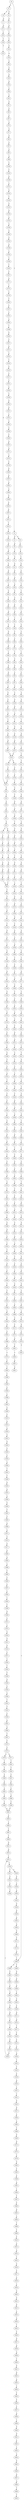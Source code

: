 strict digraph  {
	S0 -> S1 [ label = A ];
	S0 -> S2 [ label = C ];
	S1 -> S3 [ label = A ];
	S1 -> S4 [ label = G ];
	S2 -> S5 [ label = G ];
	S2 -> S6 [ label = T ];
	S3 -> S7 [ label = A ];
	S4 -> S8 [ label = A ];
	S5 -> S9 [ label = G ];
	S6 -> S10 [ label = C ];
	S7 -> S11 [ label = G ];
	S8 -> S12 [ label = A ];
	S9 -> S13 [ label = T ];
	S10 -> S14 [ label = T ];
	S11 -> S15 [ label = C ];
	S12 -> S16 [ label = T ];
	S13 -> S17 [ label = G ];
	S14 -> S18 [ label = C ];
	S15 -> S19 [ label = T ];
	S16 -> S20 [ label = C ];
	S17 -> S21 [ label = G ];
	S18 -> S22 [ label = G ];
	S19 -> S23 [ label = T ];
	S20 -> S24 [ label = A ];
	S21 -> S25 [ label = A ];
	S22 -> S26 [ label = C ];
	S23 -> S27 [ label = G ];
	S24 -> S28 [ label = G ];
	S25 -> S29 [ label = A ];
	S26 -> S30 [ label = G ];
	S27 -> S31 [ label = T ];
	S28 -> S32 [ label = A ];
	S29 -> S33 [ label = G ];
	S30 -> S34 [ label = T ];
	S31 -> S35 [ label = T ];
	S32 -> S36 [ label = A ];
	S33 -> S37 [ label = G ];
	S34 -> S38 [ label = C ];
	S35 -> S39 [ label = C ];
	S36 -> S40 [ label = A ];
	S37 -> S41 [ label = A ];
	S38 -> S42 [ label = T ];
	S39 -> S43 [ label = C ];
	S40 -> S44 [ label = G ];
	S41 -> S45 [ label = A ];
	S42 -> S46 [ label = A ];
	S43 -> S47 [ label = A ];
	S44 -> S48 [ label = C ];
	S45 -> S49 [ label = G ];
	S46 -> S50 [ label = A ];
	S47 -> S51 [ label = G ];
	S48 -> S52 [ label = A ];
	S49 -> S53 [ label = T ];
	S50 -> S54 [ label = A ];
	S51 -> S55 [ label = A ];
	S51 -> S56 [ label = G ];
	S52 -> S57 [ label = A ];
	S53 -> S58 [ label = C ];
	S54 -> S59 [ label = G ];
	S55 -> S60 [ label = T ];
	S56 -> S61 [ label = T ];
	S57 -> S62 [ label = C ];
	S58 -> S63 [ label = T ];
	S59 -> S64 [ label = C ];
	S60 -> S65 [ label = C ];
	S61 -> S66 [ label = C ];
	S62 -> S67 [ label = C ];
	S63 -> S68 [ label = T ];
	S64 -> S69 [ label = C ];
	S65 -> S70 [ label = G ];
	S66 -> S71 [ label = G ];
	S67 -> S72 [ label = A ];
	S68 -> S73 [ label = A ];
	S69 -> S74 [ label = T ];
	S70 -> S75 [ label = T ];
	S71 -> S76 [ label = T ];
	S72 -> S77 [ label = A ];
	S73 -> S78 [ label = T ];
	S74 -> S79 [ label = C ];
	S75 -> S80 [ label = A ];
	S76 -> S81 [ label = A ];
	S77 -> S82 [ label = A ];
	S78 -> S83 [ label = A ];
	S79 -> S84 [ label = A ];
	S80 -> S85 [ label = G ];
	S81 -> S86 [ label = G ];
	S82 -> S87 [ label = C ];
	S83 -> S88 [ label = G ];
	S84 -> S89 [ label = G ];
	S85 -> S90 [ label = T ];
	S86 -> S91 [ label = T ];
	S87 -> S92 [ label = C ];
	S88 -> S93 [ label = T ];
	S89 -> S94 [ label = T ];
	S90 -> S95 [ label = C ];
	S91 -> S95 [ label = C ];
	S92 -> S96 [ label = A ];
	S93 -> S97 [ label = T ];
	S94 -> S98 [ label = A ];
	S95 -> S99 [ label = T ];
	S96 -> S100 [ label = A ];
	S97 -> S101 [ label = G ];
	S98 -> S102 [ label = A ];
	S99 -> S103 [ label = T ];
	S100 -> S104 [ label = C ];
	S101 -> S105 [ label = A ];
	S102 -> S106 [ label = A ];
	S103 -> S107 [ label = C ];
	S104 -> S108 [ label = A ];
	S105 -> S109 [ label = G ];
	S106 -> S110 [ label = A ];
	S107 -> S111 [ label = G ];
	S108 -> S112 [ label = C ];
	S109 -> S113 [ label = G ];
	S110 -> S114 [ label = A ];
	S111 -> S115 [ label = T ];
	S112 -> S116 [ label = G ];
	S113 -> S117 [ label = G ];
	S114 -> S118 [ label = C ];
	S115 -> S119 [ label = T ];
	S116 -> S120 [ label = T ];
	S117 -> S121 [ label = T ];
	S118 -> S122 [ label = T ];
	S119 -> S123 [ label = G ];
	S120 -> S124 [ label = A ];
	S121 -> S125 [ label = G ];
	S122 -> S126 [ label = T ];
	S123 -> S127 [ label = C ];
	S124 -> S128 [ label = G ];
	S125 -> S129 [ label = A ];
	S126 -> S130 [ label = A ];
	S127 -> S131 [ label = C ];
	S128 -> S132 [ label = A ];
	S129 -> S133 [ label = A ];
	S130 -> S134 [ label = A ];
	S131 -> S135 [ label = G ];
	S132 -> S136 [ label = G ];
	S133 -> S137 [ label = A ];
	S134 -> S138 [ label = A ];
	S135 -> S139 [ label = A ];
	S136 -> S140 [ label = A ];
	S137 -> S141 [ label = G ];
	S138 -> S142 [ label = C ];
	S139 -> S143 [ label = C ];
	S140 -> S144 [ label = A ];
	S141 -> S145 [ label = C ];
	S141 -> S146 [ label = T ];
	S142 -> S147 [ label = T ];
	S143 -> S148 [ label = G ];
	S144 -> S149 [ label = A ];
	S145 -> S150 [ label = T ];
	S146 -> S151 [ label = C ];
	S147 -> S152 [ label = G ];
	S148 -> S153 [ label = T ];
	S149 -> S154 [ label = C ];
	S150 -> S155 [ label = T ];
	S151 -> S156 [ label = C ];
	S152 -> S157 [ label = G ];
	S153 -> S158 [ label = A ];
	S154 -> S159 [ label = C ];
	S155 -> S27 [ label = G ];
	S156 -> S160 [ label = T ];
	S157 -> S161 [ label = G ];
	S158 -> S162 [ label = A ];
	S159 -> S163 [ label = C ];
	S160 -> S164 [ label = G ];
	S161 -> S165 [ label = A ];
	S162 -> S166 [ label = C ];
	S163 -> S167 [ label = T ];
	S164 -> S168 [ label = T ];
	S165 -> S169 [ label = G ];
	S166 -> S170 [ label = A ];
	S167 -> S171 [ label = A ];
	S168 -> S172 [ label = G ];
	S169 -> S173 [ label = A ];
	S170 -> S174 [ label = G ];
	S171 -> S175 [ label = T ];
	S172 -> S176 [ label = A ];
	S173 -> S177 [ label = G ];
	S174 -> S178 [ label = C ];
	S175 -> S179 [ label = A ];
	S176 -> S180 [ label = G ];
	S177 -> S181 [ label = C ];
	S178 -> S182 [ label = A ];
	S179 -> S183 [ label = T ];
	S180 -> S184 [ label = T ];
	S181 -> S185 [ label = A ];
	S182 -> S186 [ label = T ];
	S183 -> S187 [ label = T ];
	S184 -> S188 [ label = G ];
	S185 -> S189 [ label = G ];
	S186 -> S190 [ label = T ];
	S187 -> S191 [ label = T ];
	S188 -> S192 [ label = A ];
	S189 -> S193 [ label = C ];
	S190 -> S194 [ label = T ];
	S191 -> S195 [ label = A ];
	S192 -> S196 [ label = G ];
	S193 -> S197 [ label = T ];
	S194 -> S198 [ label = G ];
	S195 -> S199 [ label = T ];
	S196 -> S200 [ label = G ];
	S197 -> S201 [ label = A ];
	S198 -> S202 [ label = T ];
	S199 -> S203 [ label = G ];
	S200 -> S204 [ label = C ];
	S201 -> S205 [ label = A ];
	S202 -> S206 [ label = C ];
	S203 -> S207 [ label = T ];
	S204 -> S208 [ label = G ];
	S205 -> S209 [ label = A ];
	S206 -> S210 [ label = G ];
	S207 -> S211 [ label = G ];
	S208 -> S212 [ label = T ];
	S209 -> S213 [ label = A ];
	S210 -> S214 [ label = T ];
	S211 -> S215 [ label = A ];
	S212 -> S216 [ label = C ];
	S213 -> S217 [ label = C ];
	S214 -> S218 [ label = C ];
	S215 -> S219 [ label = C ];
	S216 -> S220 [ label = A ];
	S217 -> S221 [ label = C ];
	S218 -> S222 [ label = T ];
	S219 -> S223 [ label = A ];
	S220 -> S224 [ label = A ];
	S221 -> S225 [ label = G ];
	S222 -> S226 [ label = T ];
	S223 -> S227 [ label = C ];
	S224 -> S228 [ label = A ];
	S225 -> S229 [ label = C ];
	S226 -> S230 [ label = A ];
	S227 -> S231 [ label = T ];
	S228 -> S232 [ label = G ];
	S229 -> S233 [ label = T ];
	S230 -> S234 [ label = C ];
	S231 -> S235 [ label = G ];
	S232 -> S236 [ label = A ];
	S233 -> S237 [ label = C ];
	S234 -> S238 [ label = A ];
	S235 -> S239 [ label = A ];
	S236 -> S240 [ label = G ];
	S237 -> S241 [ label = G ];
	S238 -> S242 [ label = C ];
	S239 -> S243 [ label = A ];
	S240 -> S244 [ label = C ];
	S241 -> S245 [ label = A ];
	S242 -> S246 [ label = G ];
	S243 -> S247 [ label = G ];
	S244 -> S248 [ label = A ];
	S245 -> S249 [ label = A ];
	S246 -> S250 [ label = A ];
	S247 -> S251 [ label = C ];
	S248 -> S252 [ label = T ];
	S249 -> S253 [ label = G ];
	S250 -> S254 [ label = C ];
	S251 -> S255 [ label = A ];
	S252 -> S256 [ label = G ];
	S253 -> S257 [ label = A ];
	S254 -> S258 [ label = C ];
	S255 -> S259 [ label = A ];
	S256 -> S260 [ label = G ];
	S257 -> S261 [ label = G ];
	S258 -> S262 [ label = C ];
	S259 -> S263 [ label = C ];
	S260 -> S264 [ label = C ];
	S261 -> S265 [ label = C ];
	S262 -> S266 [ label = C ];
	S263 -> S267 [ label = A ];
	S264 -> S268 [ label = T ];
	S265 -> S269 [ label = C ];
	S266 -> S270 [ label = A ];
	S267 -> S271 [ label = G ];
	S268 -> S272 [ label = T ];
	S269 -> S273 [ label = G ];
	S270 -> S274 [ label = A ];
	S271 -> S275 [ label = A ];
	S272 -> S276 [ label = G ];
	S273 -> S277 [ label = G ];
	S274 -> S278 [ label = C ];
	S275 -> S279 [ label = A ];
	S276 -> S280 [ label = A ];
	S277 -> S281 [ label = T ];
	S278 -> S282 [ label = C ];
	S279 -> S283 [ label = G ];
	S280 -> S284 [ label = C ];
	S281 -> S285 [ label = C ];
	S282 -> S286 [ label = T ];
	S283 -> S287 [ label = A ];
	S284 -> S288 [ label = T ];
	S285 -> S289 [ label = G ];
	S286 -> S290 [ label = C ];
	S287 -> S291 [ label = A ];
	S288 -> S292 [ label = C ];
	S289 -> S293 [ label = A ];
	S290 -> S294 [ label = T ];
	S291 -> S295 [ label = A ];
	S292 -> S296 [ label = G ];
	S293 -> S297 [ label = G ];
	S294 -> S298 [ label = A ];
	S295 -> S299 [ label = G ];
	S296 -> S300 [ label = A ];
	S297 -> S301 [ label = G ];
	S298 -> S302 [ label = A ];
	S299 -> S303 [ label = A ];
	S300 -> S304 [ label = T ];
	S301 -> S305 [ label = G ];
	S302 -> S306 [ label = C ];
	S303 -> S307 [ label = G ];
	S304 -> S308 [ label = G ];
	S305 -> S309 [ label = C ];
	S306 -> S310 [ label = C ];
	S307 -> S311 [ label = G ];
	S308 -> S312 [ label = G ];
	S309 -> S313 [ label = A ];
	S310 -> S314 [ label = C ];
	S311 -> S315 [ label = C ];
	S312 -> S316 [ label = T ];
	S313 -> S317 [ label = C ];
	S314 -> S318 [ label = A ];
	S315 -> S319 [ label = T ];
	S316 -> S320 [ label = A ];
	S317 -> S321 [ label = T ];
	S318 -> S322 [ label = A ];
	S319 -> S323 [ label = C ];
	S320 -> S324 [ label = C ];
	S321 -> S325 [ label = G ];
	S322 -> S326 [ label = C ];
	S323 -> S327 [ label = A ];
	S324 -> S328 [ label = T ];
	S325 -> S329 [ label = T ];
	S326 -> S330 [ label = A ];
	S327 -> S331 [ label = G ];
	S328 -> S332 [ label = T ];
	S329 -> S333 [ label = G ];
	S330 -> S334 [ label = T ];
	S331 -> S335 [ label = A ];
	S332 -> S336 [ label = G ];
	S333 -> S337 [ label = G ];
	S334 -> S338 [ label = T ];
	S335 -> S339 [ label = A ];
	S336 -> S340 [ label = G ];
	S337 -> S341 [ label = C ];
	S338 -> S342 [ label = G ];
	S339 -> S343 [ label = A ];
	S340 -> S344 [ label = T ];
	S341 -> S345 [ label = C ];
	S342 -> S346 [ label = T ];
	S343 -> S347 [ label = C ];
	S344 -> S348 [ label = A ];
	S345 -> S349 [ label = C ];
	S346 -> S350 [ label = A ];
	S347 -> S351 [ label = A ];
	S348 -> S352 [ label = A ];
	S349 -> S353 [ label = T ];
	S350 -> S354 [ label = C ];
	S351 -> S355 [ label = G ];
	S352 -> S356 [ label = A ];
	S353 -> S357 [ label = G ];
	S354 -> S358 [ label = A ];
	S355 -> S359 [ label = T ];
	S356 -> S360 [ label = A ];
	S357 -> S361 [ label = C ];
	S358 -> S362 [ label = C ];
	S359 -> S363 [ label = G ];
	S360 -> S364 [ label = G ];
	S361 -> S365 [ label = G ];
	S362 -> S366 [ label = C ];
	S363 -> S367 [ label = A ];
	S364 -> S368 [ label = A ];
	S365 -> S369 [ label = G ];
	S366 -> S370 [ label = A ];
	S367 -> S371 [ label = A ];
	S368 -> S372 [ label = A ];
	S369 -> S373 [ label = T ];
	S370 -> S374 [ label = T ];
	S371 -> S375 [ label = G ];
	S372 -> S376 [ label = C ];
	S373 -> S377 [ label = A ];
	S374 -> S378 [ label = T ];
	S375 -> S379 [ label = G ];
	S376 -> S380 [ label = C ];
	S377 -> S381 [ label = G ];
	S378 -> S382 [ label = C ];
	S379 -> S383 [ label = G ];
	S380 -> S384 [ label = A ];
	S381 -> S385 [ label = C ];
	S382 -> S386 [ label = C ];
	S383 -> S387 [ label = A ];
	S384 -> S388 [ label = C ];
	S385 -> S389 [ label = G ];
	S386 -> S390 [ label = A ];
	S387 -> S391 [ label = C ];
	S388 -> S392 [ label = C ];
	S389 -> S393 [ label = C ];
	S390 -> S394 [ label = C ];
	S391 -> S395 [ label = A ];
	S392 -> S396 [ label = A ];
	S393 -> S397 [ label = T ];
	S394 -> S398 [ label = C ];
	S395 -> S399 [ label = A ];
	S396 -> S400 [ label = C ];
	S397 -> S401 [ label = C ];
	S398 -> S402 [ label = A ];
	S399 -> S403 [ label = G ];
	S400 -> S404 [ label = T ];
	S401 -> S405 [ label = G ];
	S402 -> S406 [ label = A ];
	S403 -> S407 [ label = A ];
	S404 -> S408 [ label = T ];
	S405 -> S409 [ label = G ];
	S406 -> S410 [ label = C ];
	S407 -> S411 [ label = A ];
	S408 -> S412 [ label = G ];
	S409 -> S413 [ label = T ];
	S410 -> S414 [ label = A ];
	S411 -> S415 [ label = G ];
	S412 -> S416 [ label = A ];
	S413 -> S417 [ label = A ];
	S414 -> S418 [ label = A ];
	S415 -> S419 [ label = C ];
	S416 -> S420 [ label = A ];
	S417 -> S421 [ label = G ];
	S418 -> S422 [ label = G ];
	S419 -> S423 [ label = G ];
	S420 -> S424 [ label = T ];
	S421 -> S425 [ label = G ];
	S422 -> S426 [ label = G ];
	S423 -> S427 [ label = G ];
	S424 -> S428 [ label = A ];
	S425 -> S429 [ label = C ];
	S426 -> S430 [ label = T ];
	S427 -> S431 [ label = T ];
	S428 -> S432 [ label = A ];
	S429 -> S433 [ label = C ];
	S430 -> S434 [ label = T ];
	S431 -> S435 [ label = G ];
	S432 -> S436 [ label = A ];
	S433 -> S437 [ label = T ];
	S434 -> S438 [ label = A ];
	S435 -> S439 [ label = A ];
	S436 -> S440 [ label = T ];
	S437 -> S441 [ label = A ];
	S438 -> S442 [ label = T ];
	S439 -> S443 [ label = A ];
	S440 -> S444 [ label = T ];
	S441 -> S445 [ label = C ];
	S442 -> S446 [ label = T ];
	S443 -> S447 [ label = A ];
	S444 -> S448 [ label = T ];
	S445 -> S449 [ label = G ];
	S446 -> S450 [ label = G ];
	S447 -> S141 [ label = G ];
	S448 -> S451 [ label = A ];
	S449 -> S452 [ label = A ];
	S450 -> S453 [ label = G ];
	S451 -> S454 [ label = A ];
	S452 -> S455 [ label = G ];
	S453 -> S456 [ label = A ];
	S454 -> S457 [ label = G ];
	S455 -> S458 [ label = C ];
	S456 -> S459 [ label = G ];
	S457 -> S460 [ label = T ];
	S458 -> S461 [ label = C ];
	S459 -> S462 [ label = T ];
	S460 -> S463 [ label = C ];
	S461 -> S464 [ label = G ];
	S462 -> S465 [ label = T ];
	S463 -> S466 [ label = C ];
	S464 -> S467 [ label = A ];
	S465 -> S468 [ label = G ];
	S466 -> S469 [ label = A ];
	S467 -> S470 [ label = G ];
	S468 -> S471 [ label = A ];
	S469 -> S472 [ label = T ];
	S470 -> S473 [ label = G ];
	S471 -> S474 [ label = A ];
	S472 -> S475 [ label = C ];
	S473 -> S476 [ label = T ];
	S474 -> S477 [ label = A ];
	S475 -> S478 [ label = G ];
	S476 -> S479 [ label = T ];
	S477 -> S480 [ label = A ];
	S478 -> S481 [ label = T ];
	S479 -> S482 [ label = G ];
	S480 -> S483 [ label = G ];
	S481 -> S484 [ label = T ];
	S482 -> S485 [ label = T ];
	S483 -> S486 [ label = A ];
	S484 -> S487 [ label = A ];
	S485 -> S488 [ label = G ];
	S485 -> S489 [ label = T ];
	S486 -> S490 [ label = T ];
	S487 -> S491 [ label = G ];
	S488 -> S492 [ label = T ];
	S489 -> S493 [ label = G ];
	S490 -> S494 [ label = C ];
	S492 -> S495 [ label = T ];
	S493 -> S496 [ label = A ];
	S494 -> S497 [ label = C ];
	S495 -> S498 [ label = C ];
	S496 -> S499 [ label = A ];
	S497 -> S500 [ label = C ];
	S498 -> S501 [ label = A ];
	S499 -> S502 [ label = C ];
	S500 -> S503 [ label = C ];
	S501 -> S504 [ label = A ];
	S502 -> S505 [ label = A ];
	S503 -> S506 [ label = C ];
	S504 -> S507 [ label = G ];
	S505 -> S508 [ label = C ];
	S506 -> S509 [ label = G ];
	S507 -> S510 [ label = G ];
	S508 -> S511 [ label = G ];
	S509 -> S512 [ label = T ];
	S510 -> S513 [ label = T ];
	S511 -> S514 [ label = G ];
	S512 -> S515 [ label = C ];
	S513 -> S516 [ label = T ];
	S514 -> S517 [ label = T ];
	S515 -> S518 [ label = G ];
	S516 -> S519 [ label = C ];
	S517 -> S520 [ label = C ];
	S518 -> S521 [ label = G ];
	S519 -> S522 [ label = T ];
	S520 -> S523 [ label = C ];
	S521 -> S524 [ label = G ];
	S522 -> S525 [ label = G ];
	S523 -> S526 [ label = C ];
	S524 -> S527 [ label = T ];
	S525 -> S528 [ label = G ];
	S526 -> S529 [ label = G ];
	S527 -> S530 [ label = T ];
	S528 -> S531 [ label = T ];
	S529 -> S532 [ label = T ];
	S530 -> S533 [ label = T ];
	S531 -> S534 [ label = T ];
	S532 -> S535 [ label = C ];
	S533 -> S536 [ label = T ];
	S534 -> S537 [ label = T ];
	S534 -> S538 [ label = G ];
	S535 -> S539 [ label = C ];
	S536 -> S540 [ label = A ];
	S537 -> S541 [ label = T ];
	S538 -> S542 [ label = A ];
	S539 -> S543 [ label = G ];
	S540 -> S544 [ label = T ];
	S541 -> S545 [ label = C ];
	S542 -> S546 [ label = T ];
	S543 -> S547 [ label = C ];
	S544 -> S548 [ label = G ];
	S545 -> S549 [ label = T ];
	S546 -> S550 [ label = A ];
	S547 -> S551 [ label = C ];
	S548 -> S552 [ label = T ];
	S550 -> S553 [ label = A ];
	S551 -> S554 [ label = G ];
	S552 -> S555 [ label = T ];
	S553 -> S556 [ label = G ];
	S554 -> S557 [ label = G ];
	S555 -> S558 [ label = C ];
	S556 -> S559 [ label = G ];
	S557 -> S560 [ label = C ];
	S558 -> S561 [ label = G ];
	S559 -> S562 [ label = A ];
	S560 -> S563 [ label = A ];
	S561 -> S564 [ label = G ];
	S562 -> S565 [ label = G ];
	S563 -> S566 [ label = C ];
	S564 -> S567 [ label = T ];
	S565 -> S568 [ label = G ];
	S566 -> S569 [ label = G ];
	S567 -> S570 [ label = T ];
	S568 -> S571 [ label = T ];
	S569 -> S572 [ label = G ];
	S570 -> S573 [ label = T ];
	S571 -> S574 [ label = T ];
	S572 -> S575 [ label = C ];
	S573 -> S576 [ label = C ];
	S573 -> S577 [ label = T ];
	S574 -> S578 [ label = G ];
	S575 -> S579 [ label = C ];
	S576 -> S580 [ label = T ];
	S577 -> S581 [ label = T ];
	S578 -> S485 [ label = T ];
	S579 -> S582 [ label = G ];
	S580 -> S583 [ label = T ];
	S581 -> S584 [ label = T ];
	S582 -> S585 [ label = C ];
	S583 -> S586 [ label = C ];
	S584 -> S587 [ label = C ];
	S585 -> S588 [ label = C ];
	S586 -> S589 [ label = T ];
	S587 -> S590 [ label = T ];
	S588 -> S591 [ label = A ];
	S589 -> S592 [ label = C ];
	S590 -> S593 [ label = C ];
	S591 -> S594 [ label = C ];
	S592 -> S595 [ label = A ];
	S593 -> S596 [ label = A ];
	S594 -> S597 [ label = C ];
	S595 -> S598 [ label = C ];
	S596 -> S599 [ label = C ];
	S597 -> S600 [ label = C ];
	S598 -> S601 [ label = G ];
	S599 -> S601 [ label = G ];
	S600 -> S602 [ label = G ];
	S601 -> S603 [ label = T ];
	S602 -> S604 [ label = C ];
	S603 -> S605 [ label = T ];
	S604 -> S606 [ label = T ];
	S605 -> S607 [ label = C ];
	S606 -> S608 [ label = C ];
	S607 -> S609 [ label = T ];
	S608 -> S610 [ label = C ];
	S609 -> S611 [ label = G ];
	S610 -> S612 [ label = C ];
	S611 -> S613 [ label = G ];
	S612 -> S614 [ label = G ];
	S613 -> S531 [ label = T ];
	S614 -> S615 [ label = C ];
	S615 -> S616 [ label = A ];
	S616 -> S617 [ label = T ];
	S617 -> S618 [ label = C ];
	S618 -> S619 [ label = C ];
	S619 -> S620 [ label = G ];
	S620 -> S621 [ label = A ];
	S621 -> S622 [ label = G ];
	S622 -> S623 [ label = C ];
	S623 -> S624 [ label = G ];
	S624 -> S625 [ label = T ];
	S625 -> S626 [ label = C ];
	S626 -> S627 [ label = G ];
	S627 -> S628 [ label = A ];
	S628 -> S629 [ label = G ];
	S629 -> S630 [ label = C ];
	S630 -> S631 [ label = G ];
	S631 -> S632 [ label = G ];
	S632 -> S633 [ label = A ];
	S633 -> S634 [ label = C ];
	S634 -> S635 [ label = C ];
	S635 -> S636 [ label = T ];
	S636 -> S637 [ label = T ];
	S637 -> S638 [ label = G ];
	S638 -> S639 [ label = C ];
	S639 -> S640 [ label = G ];
	S640 -> S641 [ label = G ];
	S641 -> S642 [ label = C ];
	S642 -> S643 [ label = T ];
	S643 -> S644 [ label = A ];
	S644 -> S645 [ label = G ];
	S645 -> S646 [ label = C ];
	S646 -> S647 [ label = G ];
	S647 -> S648 [ label = G ];
	S648 -> S649 [ label = T ];
	S649 -> S650 [ label = T ];
}
